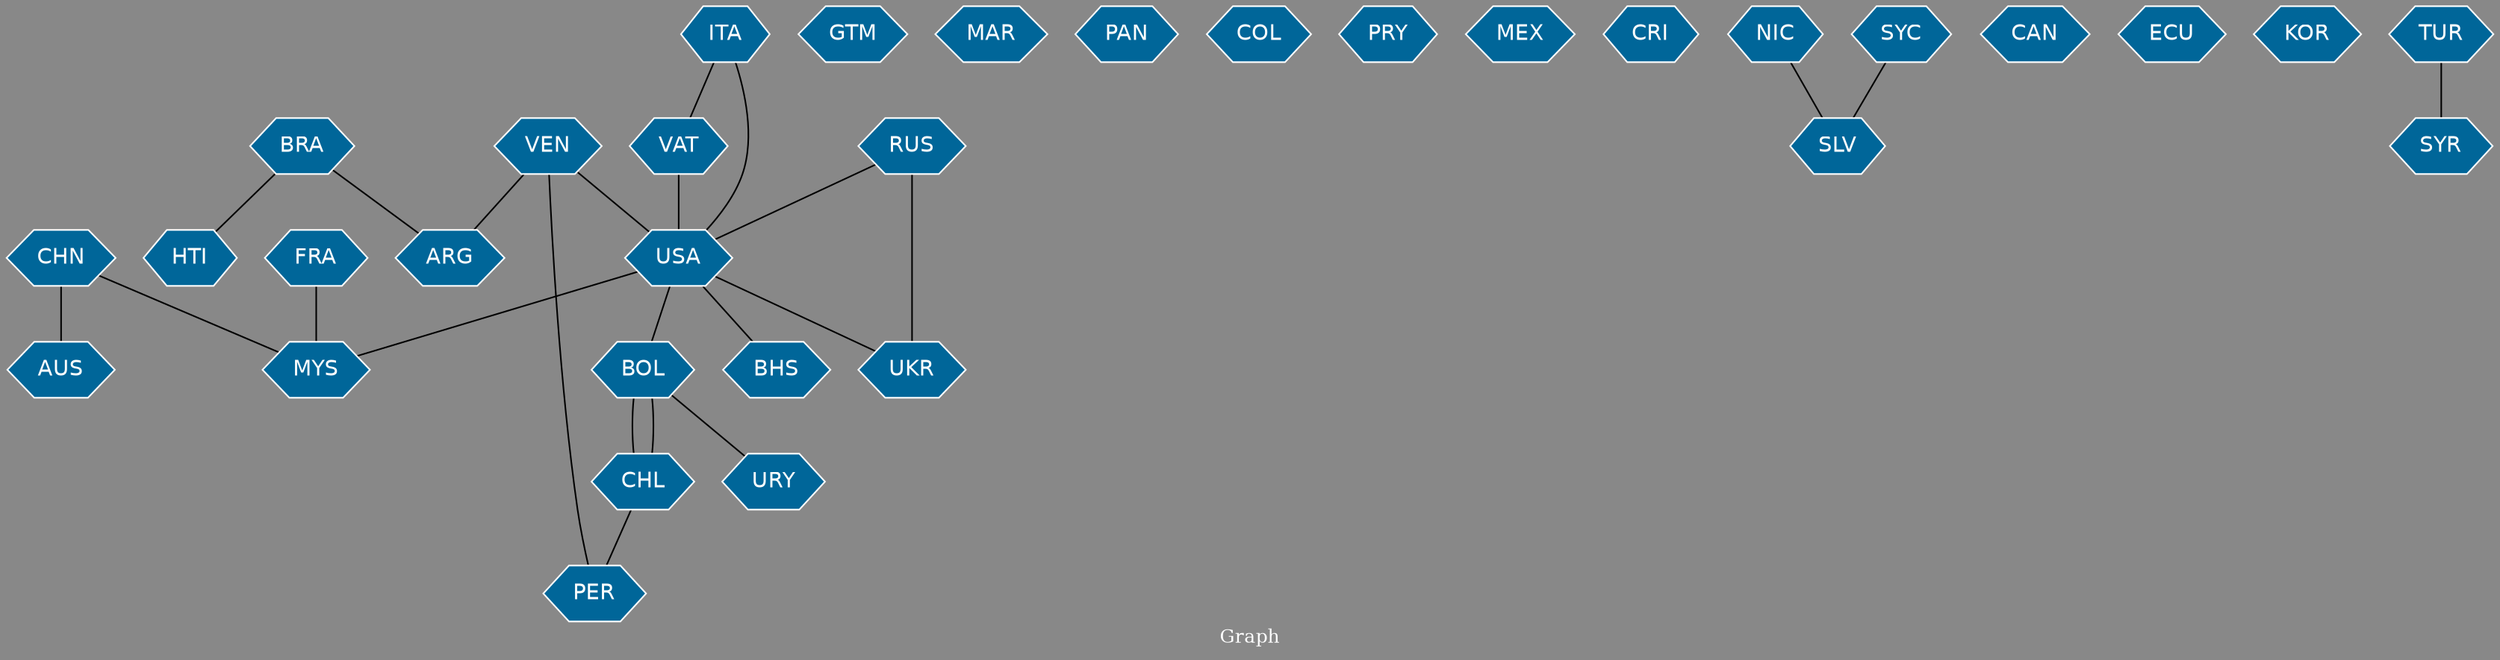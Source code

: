 // Countries together in item graph
graph {
	graph [bgcolor="#888888" fontcolor=white fontsize=12 label="Graph" outputorder=edgesfirst overlap=prism]
	node [color=white fillcolor="#006699" fontcolor=white fontname=Helvetica shape=hexagon style=filled]
	edge [arrowhead=open color=black fontcolor=white fontname=Courier fontsize=12]
		BRA [label=BRA]
		GTM [label=GTM]
		MAR [label=MAR]
		BOL [label=BOL]
		VEN [label=VEN]
		PER [label=PER]
		USA [label=USA]
		MYS [label=MYS]
		BHS [label=BHS]
		CHL [label=CHL]
		RUS [label=RUS]
		UKR [label=UKR]
		PAN [label=PAN]
		COL [label=COL]
		PRY [label=PRY]
		VAT [label=VAT]
		ARG [label=ARG]
		MEX [label=MEX]
		CRI [label=CRI]
		URY [label=URY]
		NIC [label=NIC]
		CAN [label=CAN]
		ECU [label=ECU]
		ITA [label=ITA]
		FRA [label=FRA]
		HTI [label=HTI]
		CHN [label=CHN]
		AUS [label=AUS]
		KOR [label=KOR]
		SYC [label=SYC]
		SLV [label=SLV]
		TUR [label=TUR]
		SYR [label=SYR]
			CHL -- PER [weight=1]
			TUR -- SYR [weight=1]
			BRA -- HTI [weight=1]
			VEN -- USA [weight=2]
			USA -- MYS [weight=1]
			VEN -- ARG [weight=1]
			VAT -- USA [weight=1]
			USA -- BOL [weight=1]
			CHN -- AUS [weight=1]
			SYC -- SLV [weight=1]
			ITA -- VAT [weight=1]
			RUS -- USA [weight=1]
			BOL -- URY [weight=1]
			RUS -- UKR [weight=2]
			ITA -- USA [weight=1]
			CHN -- MYS [weight=1]
			BOL -- CHL [weight=1]
			CHL -- BOL [weight=1]
			BRA -- ARG [weight=1]
			FRA -- MYS [weight=1]
			NIC -- SLV [weight=1]
			VEN -- PER [weight=1]
			USA -- UKR [weight=1]
			USA -- BHS [weight=1]
}